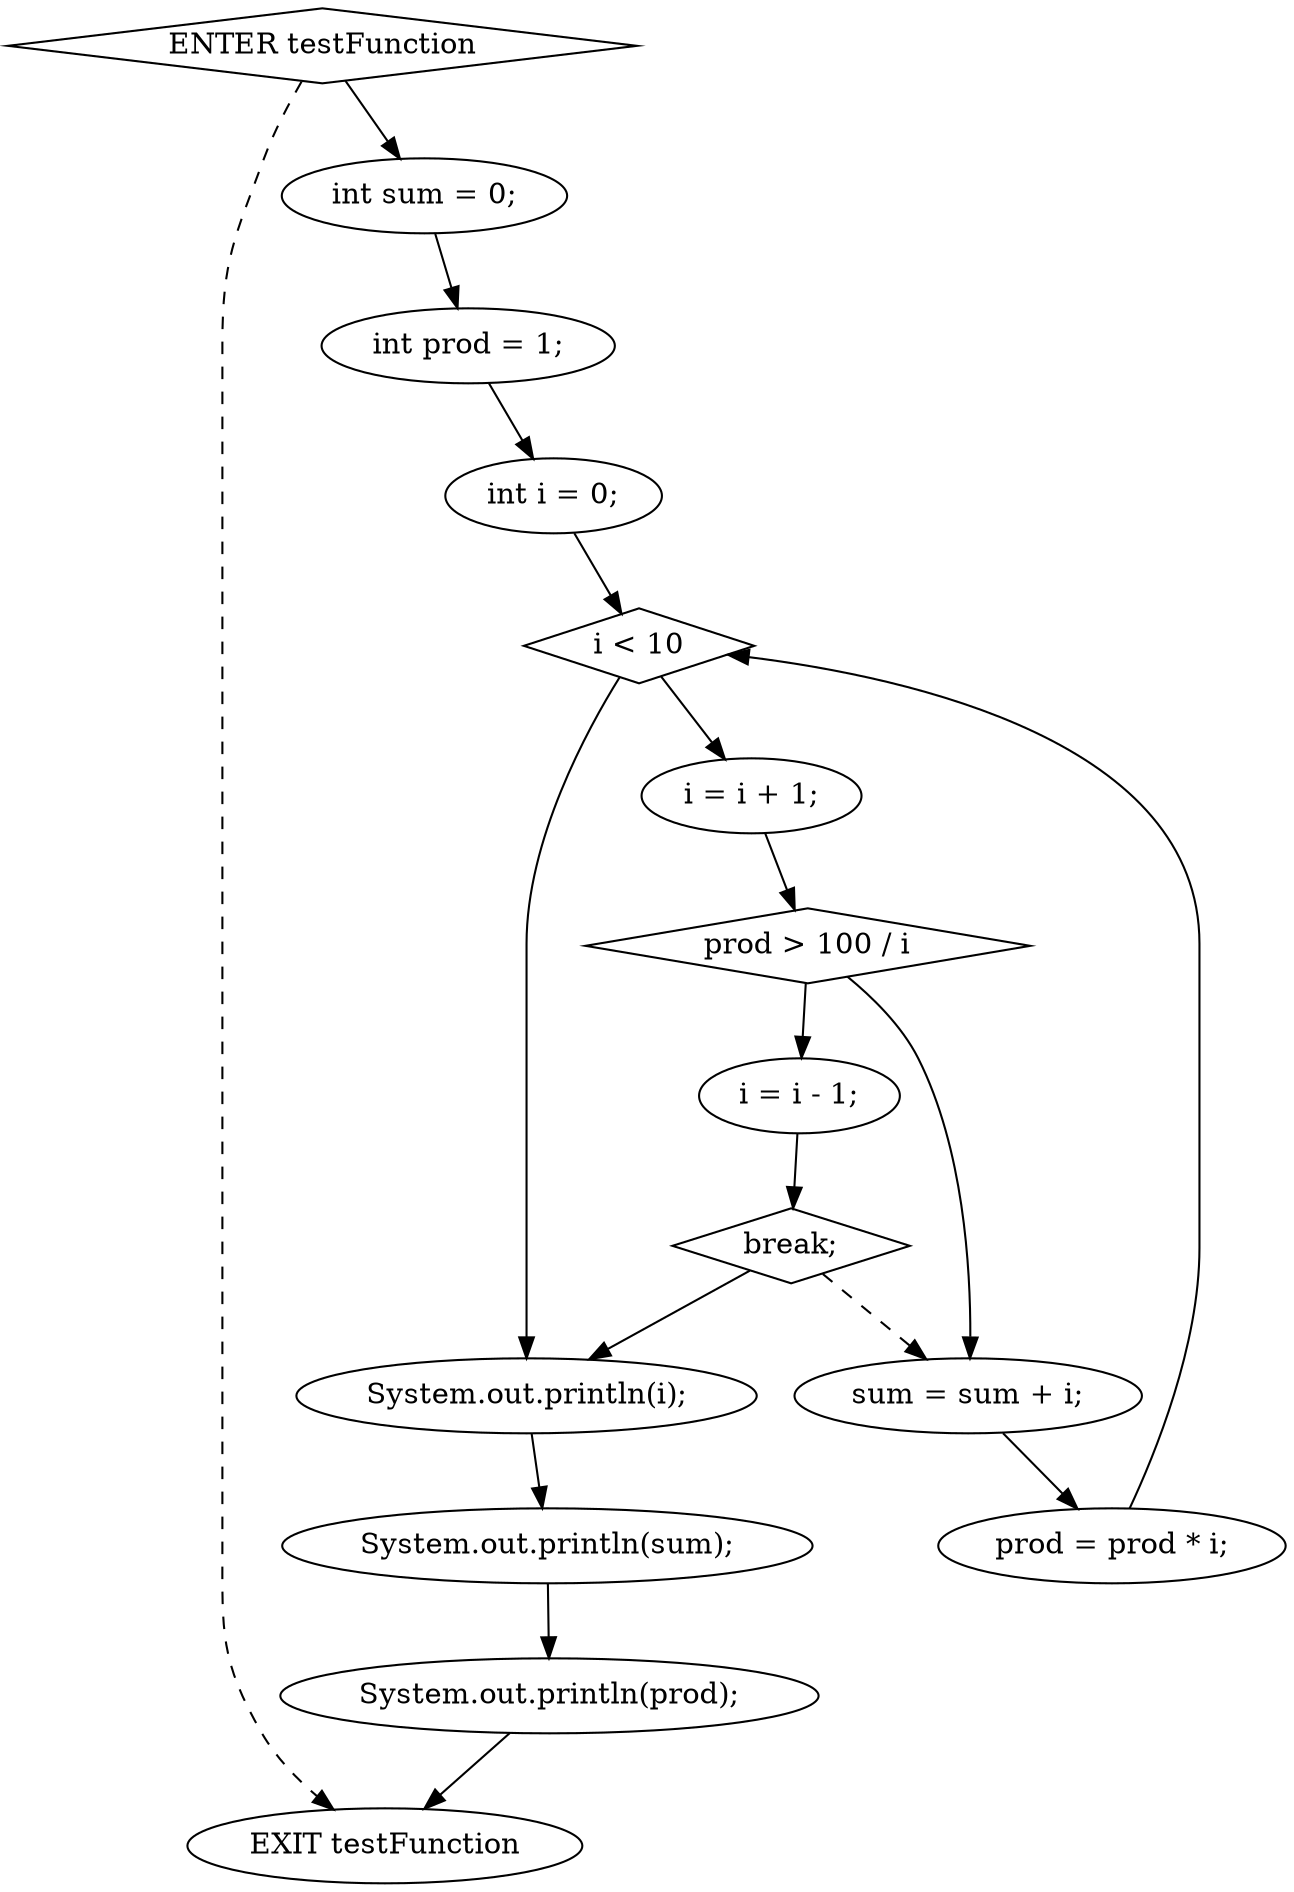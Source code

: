 digraph G {
  0 [ shape="diamond" label="ENTER testFunction" ];
  1 [ label="EXIT testFunction" ];
  2 [ label="int sum = 0;" ];
  3 [ label="int prod = 1;" ];
  4 [ label="int i = 0;" ];
  5 [ shape="diamond" label="i < 10" ];
  6 [ label="i = i + 1;" ];
  7 [ shape="diamond" label="prod > 100 / i" ];
  8 [ label="i = i - 1;" ];
  9 [ shape="diamond" label="break;" ];
  10 [ label="sum = sum + i;" ];
  11 [ label="prod = prod * i;" ];
  12 [ label="System.out.println(i);" ];
  13 [ label="System.out.println(sum);" ];
  14 [ label="System.out.println(prod);" ];
  0 -> 2 [ ];
  2 -> 3 [ ];
  3 -> 4 [ ];
  4 -> 5 [ ];
  5 -> 6 [ ];
  6 -> 7 [ ];
  7 -> 8 [ ];
  8 -> 9 [ ];
  9 -> 10 [ style="dashed" ];
  7 -> 10 [ ];
  10 -> 11 [ ];
  11 -> 5 [ ];
  5 -> 12 [ ];
  9 -> 12 [ ];
  12 -> 13 [ ];
  13 -> 14 [ ];
  14 -> 1 [ ];
  0 -> 1 [ style="dashed" ];
}
